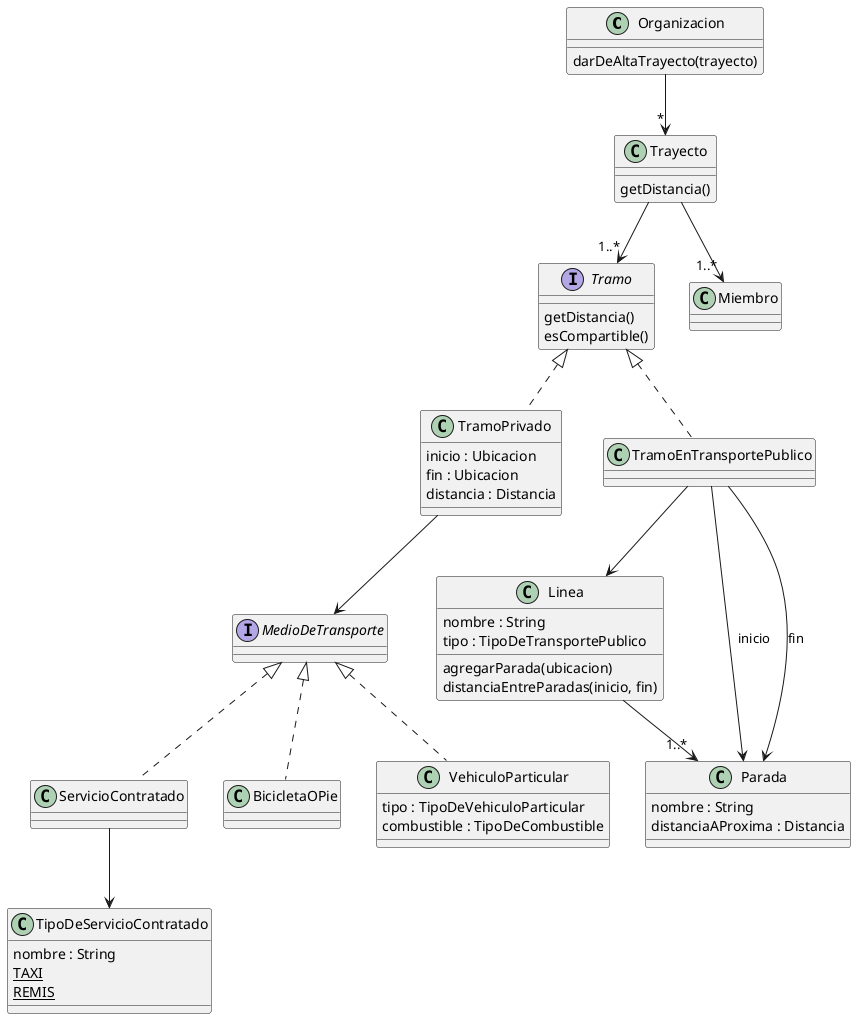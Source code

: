 @startuml

class Organizacion {
    darDeAltaTrayecto(trayecto)
}

Organizacion --> "*" Trayecto

class Trayecto {
    getDistancia()
}

Trayecto --> "1..*" Tramo
Trayecto --> "1..*" Miembro

interface Tramo {
    getDistancia()
    esCompartible()
}

class TramoPrivado implements Tramo {
    inicio : Ubicacion
    fin : Ubicacion
    distancia : Distancia
}

TramoPrivado --> MedioDeTransporte

interface MedioDeTransporte {
}

MedioDeTransporte <|.. ServicioContratado
MedioDeTransporte <|.. BicicletaOPie
MedioDeTransporte <|.. VehiculoParticular

class VehiculoParticular {
    tipo : TipoDeVehiculoParticular
    combustible : TipoDeCombustible
}

ServicioContratado --> TipoDeServicioContratado

class TipoDeServicioContratado {
    nombre : String
    {static} TAXI
    {static} REMIS
}


class TramoEnTransportePublico implements Tramo {
}

TramoEnTransportePublico --> Linea
TramoEnTransportePublico --> Parada : inicio
TramoEnTransportePublico --> Parada : fin

class Linea {
    nombre : String
    tipo : TipoDeTransportePublico
    agregarParada(ubicacion)
    distanciaEntreParadas(inicio, fin)
}

Linea --> "1..*" Parada

class Parada {
    nombre : String
    distanciaAProxima : Distancia
}

@enduml

